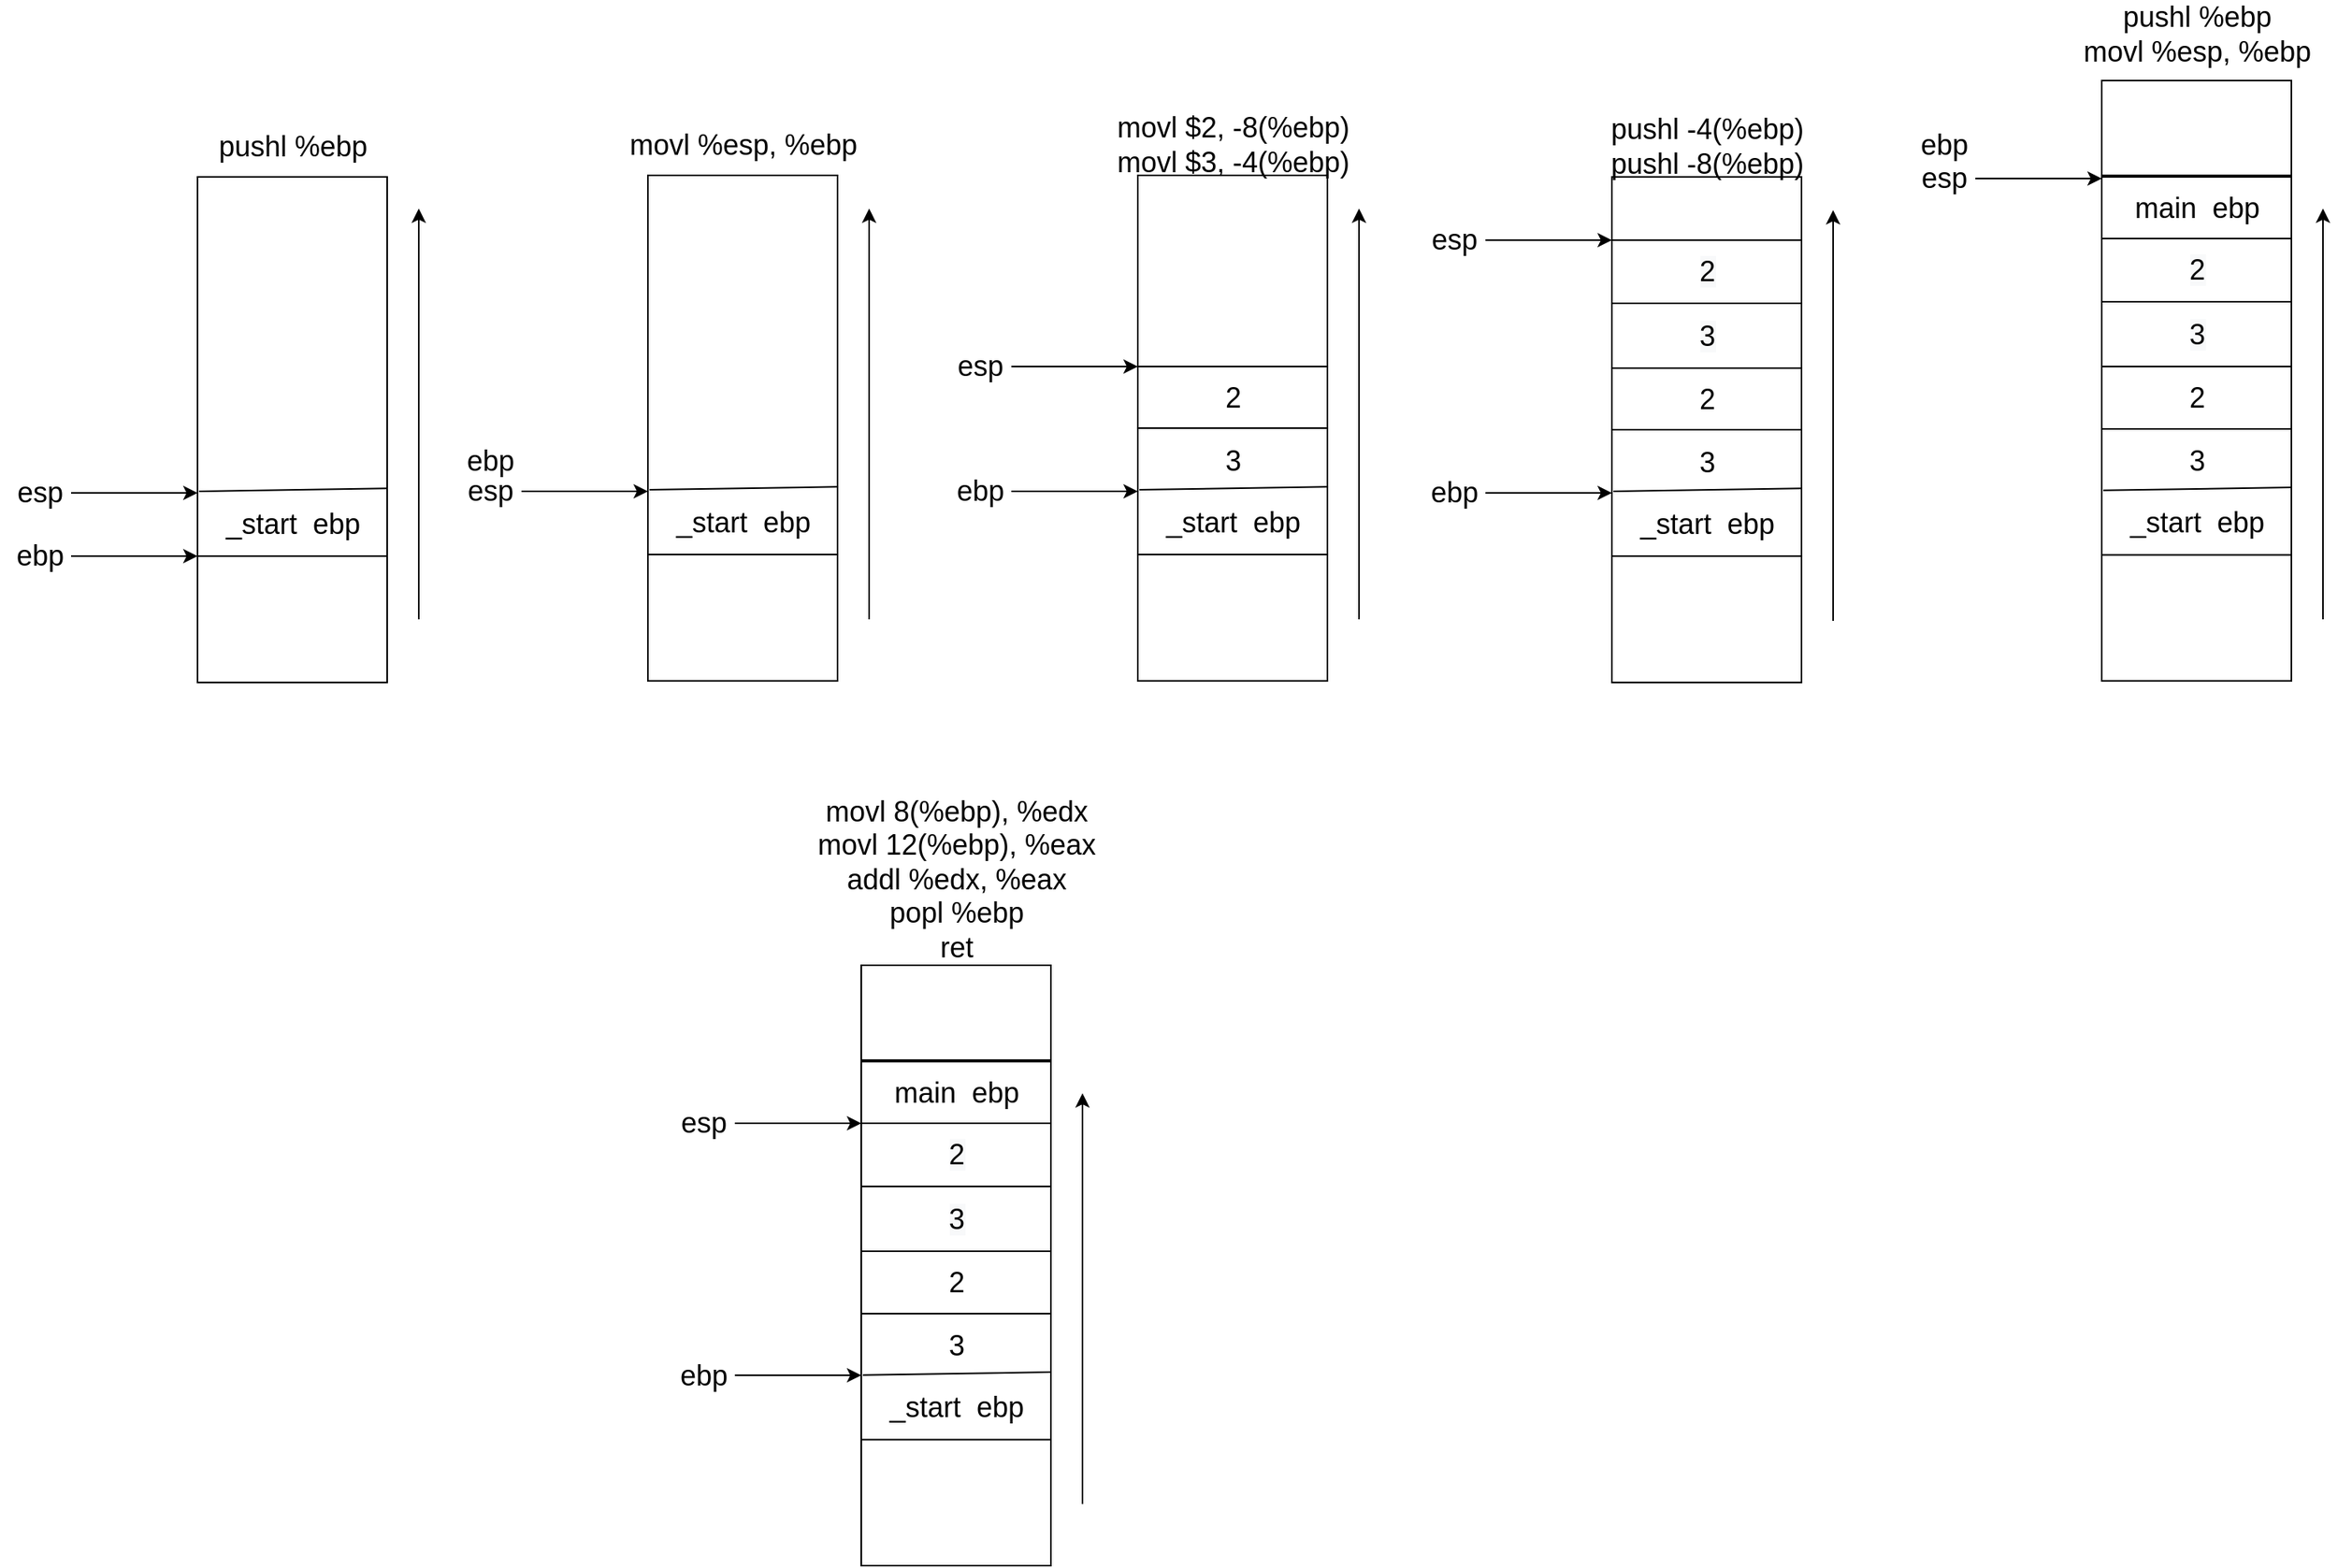 <mxfile version="13.3.5" type="device"><diagram id="Fb2cwdTpyDGaA9v7jCcV" name="第 1 页"><mxGraphModel dx="1660" dy="806" grid="1" gridSize="10" guides="1" tooltips="1" connect="1" arrows="1" fold="1" page="1" pageScale="1" pageWidth="827" pageHeight="1169" math="0" shadow="0"><root><mxCell id="0"/><mxCell id="1" parent="0"/><mxCell id="4GyiBg9fCEHVlfmXwIkq-1" value="" style="rounded=0;whiteSpace=wrap;html=1;" vertex="1" parent="1"><mxGeometry x="200" y="320" width="120" height="320" as="geometry"/></mxCell><mxCell id="4GyiBg9fCEHVlfmXwIkq-2" value="" style="endArrow=none;html=1;exitX=0;exitY=0.75;exitDx=0;exitDy=0;entryX=1;entryY=0.75;entryDx=0;entryDy=0;" edge="1" parent="1" source="4GyiBg9fCEHVlfmXwIkq-1" target="4GyiBg9fCEHVlfmXwIkq-1"><mxGeometry width="50" height="50" relative="1" as="geometry"><mxPoint x="390" y="440" as="sourcePoint"/><mxPoint x="440" y="390" as="targetPoint"/></mxGeometry></mxCell><mxCell id="4GyiBg9fCEHVlfmXwIkq-3" value="" style="endArrow=none;html=1;exitX=0.008;exitY=0.622;exitDx=0;exitDy=0;exitPerimeter=0;entryX=1;entryY=0.616;entryDx=0;entryDy=0;entryPerimeter=0;" edge="1" parent="1" source="4GyiBg9fCEHVlfmXwIkq-1" target="4GyiBg9fCEHVlfmXwIkq-1"><mxGeometry width="50" height="50" relative="1" as="geometry"><mxPoint x="390" y="440" as="sourcePoint"/><mxPoint x="440" y="390" as="targetPoint"/></mxGeometry></mxCell><mxCell id="4GyiBg9fCEHVlfmXwIkq-4" value="&lt;font style=&quot;font-size: 18px&quot;&gt;_start&amp;nbsp; ebp&lt;/font&gt;" style="text;html=1;align=center;verticalAlign=middle;resizable=0;points=[];autosize=1;" vertex="1" parent="1"><mxGeometry x="210" y="530" width="100" height="20" as="geometry"/></mxCell><mxCell id="4GyiBg9fCEHVlfmXwIkq-5" value="&lt;font style=&quot;font-size: 18px&quot;&gt;pushl&lt;span&gt;&#9;&lt;/span&gt;%ebp&lt;/font&gt;" style="text;html=1;align=center;verticalAlign=middle;resizable=0;points=[];autosize=1;" vertex="1" parent="1"><mxGeometry x="205" y="291" width="110" height="20" as="geometry"/></mxCell><mxCell id="4GyiBg9fCEHVlfmXwIkq-6" value="" style="endArrow=classic;html=1;" edge="1" parent="1"><mxGeometry width="50" height="50" relative="1" as="geometry"><mxPoint x="120" y="520" as="sourcePoint"/><mxPoint x="200" y="520" as="targetPoint"/><Array as="points"/></mxGeometry></mxCell><mxCell id="4GyiBg9fCEHVlfmXwIkq-7" value="&lt;font style=&quot;font-size: 18px&quot;&gt;esp&lt;/font&gt;" style="text;html=1;align=center;verticalAlign=middle;resizable=0;points=[];autosize=1;" vertex="1" parent="1"><mxGeometry x="80" y="510" width="40" height="20" as="geometry"/></mxCell><mxCell id="4GyiBg9fCEHVlfmXwIkq-8" value="" style="endArrow=classic;html=1;" edge="1" parent="1"><mxGeometry width="50" height="50" relative="1" as="geometry"><mxPoint x="120" y="560" as="sourcePoint"/><mxPoint x="200" y="560" as="targetPoint"/><Array as="points"/></mxGeometry></mxCell><mxCell id="4GyiBg9fCEHVlfmXwIkq-9" value="&lt;font style=&quot;font-size: 18px&quot;&gt;ebp&lt;/font&gt;" style="text;html=1;align=center;verticalAlign=middle;resizable=0;points=[];autosize=1;" vertex="1" parent="1"><mxGeometry x="75" y="550" width="50" height="20" as="geometry"/></mxCell><mxCell id="4GyiBg9fCEHVlfmXwIkq-10" value="" style="rounded=0;whiteSpace=wrap;html=1;" vertex="1" parent="1"><mxGeometry x="485" y="319" width="120" height="320" as="geometry"/></mxCell><mxCell id="4GyiBg9fCEHVlfmXwIkq-11" value="" style="endArrow=none;html=1;exitX=0;exitY=0.75;exitDx=0;exitDy=0;entryX=1;entryY=0.75;entryDx=0;entryDy=0;" edge="1" parent="1" source="4GyiBg9fCEHVlfmXwIkq-10" target="4GyiBg9fCEHVlfmXwIkq-10"><mxGeometry width="50" height="50" relative="1" as="geometry"><mxPoint x="675" y="439" as="sourcePoint"/><mxPoint x="725" y="389" as="targetPoint"/></mxGeometry></mxCell><mxCell id="4GyiBg9fCEHVlfmXwIkq-12" value="" style="endArrow=none;html=1;exitX=0.008;exitY=0.622;exitDx=0;exitDy=0;exitPerimeter=0;entryX=1;entryY=0.616;entryDx=0;entryDy=0;entryPerimeter=0;" edge="1" parent="1" source="4GyiBg9fCEHVlfmXwIkq-10" target="4GyiBg9fCEHVlfmXwIkq-10"><mxGeometry width="50" height="50" relative="1" as="geometry"><mxPoint x="675" y="439" as="sourcePoint"/><mxPoint x="725" y="389" as="targetPoint"/></mxGeometry></mxCell><mxCell id="4GyiBg9fCEHVlfmXwIkq-13" value="&lt;font style=&quot;font-size: 18px&quot;&gt;_start&amp;nbsp; ebp&lt;/font&gt;" style="text;html=1;align=center;verticalAlign=middle;resizable=0;points=[];autosize=1;" vertex="1" parent="1"><mxGeometry x="495" y="529" width="100" height="20" as="geometry"/></mxCell><mxCell id="4GyiBg9fCEHVlfmXwIkq-14" value="&lt;span style=&quot;font-size: 18px&quot;&gt;movl&lt;span&gt;&#9;&lt;/span&gt;%esp, %ebp&lt;/span&gt;" style="text;html=1;align=center;verticalAlign=middle;resizable=0;points=[];autosize=1;" vertex="1" parent="1"><mxGeometry x="465" y="290" width="160" height="20" as="geometry"/></mxCell><mxCell id="4GyiBg9fCEHVlfmXwIkq-15" value="" style="endArrow=classic;html=1;" edge="1" parent="1"><mxGeometry width="50" height="50" relative="1" as="geometry"><mxPoint x="405" y="519" as="sourcePoint"/><mxPoint x="485" y="519" as="targetPoint"/><Array as="points"/></mxGeometry></mxCell><mxCell id="4GyiBg9fCEHVlfmXwIkq-16" value="&lt;font style=&quot;font-size: 18px&quot;&gt;esp&lt;/font&gt;" style="text;html=1;align=center;verticalAlign=middle;resizable=0;points=[];autosize=1;" vertex="1" parent="1"><mxGeometry x="365" y="509" width="40" height="20" as="geometry"/></mxCell><mxCell id="4GyiBg9fCEHVlfmXwIkq-18" value="&lt;font style=&quot;font-size: 18px&quot;&gt;ebp&lt;/font&gt;" style="text;html=1;align=center;verticalAlign=middle;resizable=0;points=[];autosize=1;" vertex="1" parent="1"><mxGeometry x="360" y="490" width="50" height="20" as="geometry"/></mxCell><mxCell id="4GyiBg9fCEHVlfmXwIkq-19" value="" style="endArrow=classic;html=1;" edge="1" parent="1"><mxGeometry width="50" height="50" relative="1" as="geometry"><mxPoint x="340" y="600" as="sourcePoint"/><mxPoint x="340" y="340" as="targetPoint"/></mxGeometry></mxCell><mxCell id="4GyiBg9fCEHVlfmXwIkq-21" value="" style="endArrow=classic;html=1;" edge="1" parent="1"><mxGeometry width="50" height="50" relative="1" as="geometry"><mxPoint x="625" y="600" as="sourcePoint"/><mxPoint x="625" y="340" as="targetPoint"/></mxGeometry></mxCell><mxCell id="4GyiBg9fCEHVlfmXwIkq-22" value="" style="rounded=0;whiteSpace=wrap;html=1;" vertex="1" parent="1"><mxGeometry x="795" y="319" width="120" height="320" as="geometry"/></mxCell><mxCell id="4GyiBg9fCEHVlfmXwIkq-23" value="" style="endArrow=none;html=1;exitX=0;exitY=0.75;exitDx=0;exitDy=0;entryX=1;entryY=0.75;entryDx=0;entryDy=0;" edge="1" parent="1" source="4GyiBg9fCEHVlfmXwIkq-22" target="4GyiBg9fCEHVlfmXwIkq-22"><mxGeometry width="50" height="50" relative="1" as="geometry"><mxPoint x="985" y="439" as="sourcePoint"/><mxPoint x="1035" y="389" as="targetPoint"/></mxGeometry></mxCell><mxCell id="4GyiBg9fCEHVlfmXwIkq-24" value="" style="endArrow=none;html=1;exitX=0.008;exitY=0.622;exitDx=0;exitDy=0;exitPerimeter=0;entryX=1;entryY=0.616;entryDx=0;entryDy=0;entryPerimeter=0;" edge="1" parent="1" source="4GyiBg9fCEHVlfmXwIkq-22" target="4GyiBg9fCEHVlfmXwIkq-22"><mxGeometry width="50" height="50" relative="1" as="geometry"><mxPoint x="985" y="439" as="sourcePoint"/><mxPoint x="1035" y="389" as="targetPoint"/></mxGeometry></mxCell><mxCell id="4GyiBg9fCEHVlfmXwIkq-25" value="&lt;font style=&quot;font-size: 18px&quot;&gt;_start&amp;nbsp; ebp&lt;/font&gt;" style="text;html=1;align=center;verticalAlign=middle;resizable=0;points=[];autosize=1;" vertex="1" parent="1"><mxGeometry x="805" y="529" width="100" height="20" as="geometry"/></mxCell><mxCell id="4GyiBg9fCEHVlfmXwIkq-26" value="&lt;div&gt;&lt;span style=&quot;font-size: 18px&quot;&gt;&lt;span&gt;&#9;&lt;/span&gt;movl&lt;span&gt;&#9;&lt;/span&gt;$2, -8(%ebp)&lt;/span&gt;&lt;/div&gt;&lt;div&gt;&lt;span style=&quot;font-size: 18px&quot;&gt;&lt;span&gt;&#9;&lt;/span&gt;movl&lt;span&gt;&#9;&lt;/span&gt;$3, -4(%ebp)&lt;/span&gt;&lt;/div&gt;" style="text;html=1;align=center;verticalAlign=middle;resizable=0;points=[];autosize=1;" vertex="1" parent="1"><mxGeometry x="775" y="280" width="160" height="40" as="geometry"/></mxCell><mxCell id="4GyiBg9fCEHVlfmXwIkq-27" value="" style="endArrow=classic;html=1;" edge="1" parent="1"><mxGeometry width="50" height="50" relative="1" as="geometry"><mxPoint x="715" y="519" as="sourcePoint"/><mxPoint x="795" y="519" as="targetPoint"/><Array as="points"/></mxGeometry></mxCell><mxCell id="4GyiBg9fCEHVlfmXwIkq-29" value="&lt;font style=&quot;font-size: 18px&quot;&gt;ebp&lt;/font&gt;" style="text;html=1;align=center;verticalAlign=middle;resizable=0;points=[];autosize=1;" vertex="1" parent="1"><mxGeometry x="670" y="509" width="50" height="20" as="geometry"/></mxCell><mxCell id="4GyiBg9fCEHVlfmXwIkq-30" value="" style="endArrow=classic;html=1;" edge="1" parent="1"><mxGeometry width="50" height="50" relative="1" as="geometry"><mxPoint x="935" y="600" as="sourcePoint"/><mxPoint x="935" y="340" as="targetPoint"/></mxGeometry></mxCell><mxCell id="4GyiBg9fCEHVlfmXwIkq-31" value="" style="endArrow=none;html=1;entryX=1;entryY=0.5;entryDx=0;entryDy=0;exitX=0;exitY=0.5;exitDx=0;exitDy=0;" edge="1" parent="1" source="4GyiBg9fCEHVlfmXwIkq-22" target="4GyiBg9fCEHVlfmXwIkq-22"><mxGeometry width="50" height="50" relative="1" as="geometry"><mxPoint x="390" y="540" as="sourcePoint"/><mxPoint x="440" y="490" as="targetPoint"/></mxGeometry></mxCell><mxCell id="4GyiBg9fCEHVlfmXwIkq-33" value="" style="endArrow=none;html=1;entryX=1;entryY=0.5;entryDx=0;entryDy=0;exitX=0;exitY=0.5;exitDx=0;exitDy=0;" edge="1" parent="1"><mxGeometry width="50" height="50" relative="1" as="geometry"><mxPoint x="795" y="440" as="sourcePoint"/><mxPoint x="915" y="440" as="targetPoint"/></mxGeometry></mxCell><mxCell id="4GyiBg9fCEHVlfmXwIkq-34" value="&lt;font style=&quot;font-size: 18px&quot;&gt;2&lt;/font&gt;" style="text;html=1;align=center;verticalAlign=middle;resizable=0;points=[];autosize=1;" vertex="1" parent="1"><mxGeometry x="840" y="450" width="30" height="20" as="geometry"/></mxCell><mxCell id="4GyiBg9fCEHVlfmXwIkq-35" value="&lt;font style=&quot;font-size: 18px&quot;&gt;3&lt;/font&gt;" style="text;html=1;align=center;verticalAlign=middle;resizable=0;points=[];autosize=1;" vertex="1" parent="1"><mxGeometry x="840" y="490" width="30" height="20" as="geometry"/></mxCell><mxCell id="4GyiBg9fCEHVlfmXwIkq-36" value="" style="endArrow=classic;html=1;" edge="1" parent="1"><mxGeometry width="50" height="50" relative="1" as="geometry"><mxPoint x="715" y="440" as="sourcePoint"/><mxPoint x="795" y="440" as="targetPoint"/><Array as="points"/></mxGeometry></mxCell><mxCell id="4GyiBg9fCEHVlfmXwIkq-37" value="&lt;font style=&quot;font-size: 18px&quot;&gt;esp&lt;/font&gt;" style="text;html=1;align=center;verticalAlign=middle;resizable=0;points=[];autosize=1;" vertex="1" parent="1"><mxGeometry x="675" y="430" width="40" height="20" as="geometry"/></mxCell><mxCell id="4GyiBg9fCEHVlfmXwIkq-38" value="" style="rounded=0;whiteSpace=wrap;html=1;" vertex="1" parent="1"><mxGeometry x="1095" y="320" width="120" height="320" as="geometry"/></mxCell><mxCell id="4GyiBg9fCEHVlfmXwIkq-39" value="" style="endArrow=none;html=1;exitX=0;exitY=0.75;exitDx=0;exitDy=0;entryX=1;entryY=0.75;entryDx=0;entryDy=0;" edge="1" parent="1" source="4GyiBg9fCEHVlfmXwIkq-38" target="4GyiBg9fCEHVlfmXwIkq-38"><mxGeometry width="50" height="50" relative="1" as="geometry"><mxPoint x="1285" y="440" as="sourcePoint"/><mxPoint x="1335" y="390" as="targetPoint"/></mxGeometry></mxCell><mxCell id="4GyiBg9fCEHVlfmXwIkq-40" value="" style="endArrow=none;html=1;exitX=0.008;exitY=0.622;exitDx=0;exitDy=0;exitPerimeter=0;entryX=1;entryY=0.616;entryDx=0;entryDy=0;entryPerimeter=0;" edge="1" parent="1" source="4GyiBg9fCEHVlfmXwIkq-38" target="4GyiBg9fCEHVlfmXwIkq-38"><mxGeometry width="50" height="50" relative="1" as="geometry"><mxPoint x="1285" y="440" as="sourcePoint"/><mxPoint x="1335" y="390" as="targetPoint"/></mxGeometry></mxCell><mxCell id="4GyiBg9fCEHVlfmXwIkq-41" value="&lt;font style=&quot;font-size: 18px&quot;&gt;_start&amp;nbsp; ebp&lt;/font&gt;" style="text;html=1;align=center;verticalAlign=middle;resizable=0;points=[];autosize=1;" vertex="1" parent="1"><mxGeometry x="1105" y="530" width="100" height="20" as="geometry"/></mxCell><mxCell id="4GyiBg9fCEHVlfmXwIkq-42" value="&lt;div&gt;&lt;span style=&quot;font-size: 18px&quot;&gt;&lt;span&gt;&#9;&lt;/span&gt;pushl&lt;span&gt;&#9;&lt;/span&gt;-4(%ebp)&lt;/span&gt;&lt;/div&gt;&lt;div&gt;&lt;span style=&quot;font-size: 18px&quot;&gt;&lt;span&gt;&#9;&lt;/span&gt;pushl&lt;span&gt;&#9;&lt;/span&gt;-8(%ebp)&lt;/span&gt;&lt;/div&gt;" style="text;html=1;align=center;verticalAlign=middle;resizable=0;points=[];autosize=1;" vertex="1" parent="1"><mxGeometry x="1085" y="281" width="140" height="40" as="geometry"/></mxCell><mxCell id="4GyiBg9fCEHVlfmXwIkq-43" value="" style="endArrow=classic;html=1;" edge="1" parent="1"><mxGeometry width="50" height="50" relative="1" as="geometry"><mxPoint x="1015" y="520" as="sourcePoint"/><mxPoint x="1095" y="520" as="targetPoint"/><Array as="points"/></mxGeometry></mxCell><mxCell id="4GyiBg9fCEHVlfmXwIkq-44" value="&lt;font style=&quot;font-size: 18px&quot;&gt;ebp&lt;/font&gt;" style="text;html=1;align=center;verticalAlign=middle;resizable=0;points=[];autosize=1;" vertex="1" parent="1"><mxGeometry x="970" y="510" width="50" height="20" as="geometry"/></mxCell><mxCell id="4GyiBg9fCEHVlfmXwIkq-45" value="" style="endArrow=classic;html=1;" edge="1" parent="1"><mxGeometry width="50" height="50" relative="1" as="geometry"><mxPoint x="1235" y="601" as="sourcePoint"/><mxPoint x="1235" y="341" as="targetPoint"/></mxGeometry></mxCell><mxCell id="4GyiBg9fCEHVlfmXwIkq-46" value="" style="endArrow=none;html=1;entryX=1;entryY=0.5;entryDx=0;entryDy=0;exitX=0;exitY=0.5;exitDx=0;exitDy=0;" edge="1" parent="1" source="4GyiBg9fCEHVlfmXwIkq-38" target="4GyiBg9fCEHVlfmXwIkq-38"><mxGeometry width="50" height="50" relative="1" as="geometry"><mxPoint x="690" y="541" as="sourcePoint"/><mxPoint x="740" y="491" as="targetPoint"/></mxGeometry></mxCell><mxCell id="4GyiBg9fCEHVlfmXwIkq-47" value="" style="endArrow=none;html=1;entryX=1;entryY=0.5;entryDx=0;entryDy=0;exitX=0;exitY=0.5;exitDx=0;exitDy=0;" edge="1" parent="1"><mxGeometry width="50" height="50" relative="1" as="geometry"><mxPoint x="1095" y="441" as="sourcePoint"/><mxPoint x="1215" y="441" as="targetPoint"/></mxGeometry></mxCell><mxCell id="4GyiBg9fCEHVlfmXwIkq-48" value="&lt;font style=&quot;font-size: 18px&quot;&gt;2&lt;/font&gt;" style="text;html=1;align=center;verticalAlign=middle;resizable=0;points=[];autosize=1;" vertex="1" parent="1"><mxGeometry x="1140" y="451" width="30" height="20" as="geometry"/></mxCell><mxCell id="4GyiBg9fCEHVlfmXwIkq-49" value="&lt;font style=&quot;font-size: 18px&quot;&gt;3&lt;/font&gt;" style="text;html=1;align=center;verticalAlign=middle;resizable=0;points=[];autosize=1;" vertex="1" parent="1"><mxGeometry x="1140" y="491" width="30" height="20" as="geometry"/></mxCell><mxCell id="4GyiBg9fCEHVlfmXwIkq-50" value="" style="endArrow=classic;html=1;" edge="1" parent="1"><mxGeometry width="50" height="50" relative="1" as="geometry"><mxPoint x="1015" y="360" as="sourcePoint"/><mxPoint x="1095" y="360" as="targetPoint"/><Array as="points"/></mxGeometry></mxCell><mxCell id="4GyiBg9fCEHVlfmXwIkq-51" value="&lt;font style=&quot;font-size: 18px&quot;&gt;esp&lt;/font&gt;" style="text;html=1;align=center;verticalAlign=middle;resizable=0;points=[];autosize=1;" vertex="1" parent="1"><mxGeometry x="975" y="350" width="40" height="20" as="geometry"/></mxCell><mxCell id="4GyiBg9fCEHVlfmXwIkq-52" value="" style="endArrow=none;html=1;entryX=1;entryY=0.5;entryDx=0;entryDy=0;exitX=0;exitY=0.5;exitDx=0;exitDy=0;" edge="1" parent="1"><mxGeometry width="50" height="50" relative="1" as="geometry"><mxPoint x="1095" y="400" as="sourcePoint"/><mxPoint x="1215" y="400" as="targetPoint"/></mxGeometry></mxCell><mxCell id="4GyiBg9fCEHVlfmXwIkq-53" value="" style="endArrow=none;html=1;entryX=1;entryY=0.5;entryDx=0;entryDy=0;exitX=0;exitY=0.5;exitDx=0;exitDy=0;" edge="1" parent="1"><mxGeometry width="50" height="50" relative="1" as="geometry"><mxPoint x="1095" y="360" as="sourcePoint"/><mxPoint x="1215" y="360" as="targetPoint"/></mxGeometry></mxCell><mxCell id="4GyiBg9fCEHVlfmXwIkq-54" value="&#10;&#10;&lt;span style=&quot;color: rgb(0, 0, 0); font-family: helvetica; font-size: 18px; font-style: normal; font-weight: 400; letter-spacing: normal; text-align: center; text-indent: 0px; text-transform: none; word-spacing: 0px; background-color: rgb(248, 249, 250); display: inline; float: none;&quot;&gt;3&lt;/span&gt;&#10;&#10;" style="text;html=1;align=center;verticalAlign=middle;resizable=0;points=[];autosize=1;" vertex="1" parent="1"><mxGeometry x="1140" y="391" width="30" height="60" as="geometry"/></mxCell><mxCell id="4GyiBg9fCEHVlfmXwIkq-55" value="&#10;&#10;&lt;span style=&quot;color: rgb(0, 0, 0); font-family: helvetica; font-size: 18px; font-style: normal; font-weight: 400; letter-spacing: normal; text-align: center; text-indent: 0px; text-transform: none; word-spacing: 0px; background-color: rgb(248, 249, 250); display: inline; float: none;&quot;&gt;2&lt;/span&gt;&#10;&#10;" style="text;html=1;align=center;verticalAlign=middle;resizable=0;points=[];autosize=1;" vertex="1" parent="1"><mxGeometry x="1140" y="350" width="30" height="60" as="geometry"/></mxCell><mxCell id="4GyiBg9fCEHVlfmXwIkq-77" value="" style="rounded=0;whiteSpace=wrap;html=1;" vertex="1" parent="1"><mxGeometry x="1405" y="320" width="120" height="319" as="geometry"/></mxCell><mxCell id="4GyiBg9fCEHVlfmXwIkq-78" value="" style="endArrow=none;html=1;exitX=0;exitY=0.75;exitDx=0;exitDy=0;entryX=1;entryY=0.75;entryDx=0;entryDy=0;" edge="1" parent="1" source="4GyiBg9fCEHVlfmXwIkq-77" target="4GyiBg9fCEHVlfmXwIkq-77"><mxGeometry width="50" height="50" relative="1" as="geometry"><mxPoint x="1595" y="439" as="sourcePoint"/><mxPoint x="1645" y="389" as="targetPoint"/></mxGeometry></mxCell><mxCell id="4GyiBg9fCEHVlfmXwIkq-79" value="" style="endArrow=none;html=1;exitX=0.008;exitY=0.622;exitDx=0;exitDy=0;exitPerimeter=0;entryX=1;entryY=0.616;entryDx=0;entryDy=0;entryPerimeter=0;" edge="1" parent="1" source="4GyiBg9fCEHVlfmXwIkq-77" target="4GyiBg9fCEHVlfmXwIkq-77"><mxGeometry width="50" height="50" relative="1" as="geometry"><mxPoint x="1595" y="439" as="sourcePoint"/><mxPoint x="1645" y="389" as="targetPoint"/></mxGeometry></mxCell><mxCell id="4GyiBg9fCEHVlfmXwIkq-80" value="&lt;font style=&quot;font-size: 18px&quot;&gt;_start&amp;nbsp; ebp&lt;/font&gt;" style="text;html=1;align=center;verticalAlign=middle;resizable=0;points=[];autosize=1;" vertex="1" parent="1"><mxGeometry x="1415" y="529" width="100" height="20" as="geometry"/></mxCell><mxCell id="4GyiBg9fCEHVlfmXwIkq-81" value="&lt;div&gt;&lt;span style=&quot;font-size: 18px&quot;&gt;&lt;span&gt;&#9;&lt;/span&gt;pushl&lt;span&gt;&#9;&lt;/span&gt;%ebp&lt;/span&gt;&lt;/div&gt;&lt;div&gt;&lt;span style=&quot;font-size: 18px&quot;&gt;&lt;span&gt;&#9;&lt;/span&gt;movl&lt;span&gt;&#9;&lt;/span&gt;%esp, %ebp&lt;/span&gt;&lt;/div&gt;" style="text;html=1;align=center;verticalAlign=middle;resizable=0;points=[];autosize=1;" vertex="1" parent="1"><mxGeometry x="1385" y="210" width="160" height="40" as="geometry"/></mxCell><mxCell id="4GyiBg9fCEHVlfmXwIkq-83" value="&lt;font style=&quot;font-size: 18px&quot;&gt;ebp&lt;/font&gt;" style="text;html=1;align=center;verticalAlign=middle;resizable=0;points=[];autosize=1;" vertex="1" parent="1"><mxGeometry x="1280" y="290" width="50" height="20" as="geometry"/></mxCell><mxCell id="4GyiBg9fCEHVlfmXwIkq-84" value="" style="endArrow=classic;html=1;" edge="1" parent="1"><mxGeometry width="50" height="50" relative="1" as="geometry"><mxPoint x="1545" y="600" as="sourcePoint"/><mxPoint x="1545" y="340" as="targetPoint"/></mxGeometry></mxCell><mxCell id="4GyiBg9fCEHVlfmXwIkq-85" value="" style="endArrow=none;html=1;entryX=1;entryY=0.5;entryDx=0;entryDy=0;exitX=0;exitY=0.5;exitDx=0;exitDy=0;" edge="1" parent="1" source="4GyiBg9fCEHVlfmXwIkq-77" target="4GyiBg9fCEHVlfmXwIkq-77"><mxGeometry width="50" height="50" relative="1" as="geometry"><mxPoint x="1000" y="540" as="sourcePoint"/><mxPoint x="1050" y="490" as="targetPoint"/></mxGeometry></mxCell><mxCell id="4GyiBg9fCEHVlfmXwIkq-86" value="" style="endArrow=none;html=1;entryX=1;entryY=0.5;entryDx=0;entryDy=0;exitX=0;exitY=0.5;exitDx=0;exitDy=0;" edge="1" parent="1"><mxGeometry width="50" height="50" relative="1" as="geometry"><mxPoint x="1405" y="440" as="sourcePoint"/><mxPoint x="1525" y="440" as="targetPoint"/></mxGeometry></mxCell><mxCell id="4GyiBg9fCEHVlfmXwIkq-87" value="&lt;font style=&quot;font-size: 18px&quot;&gt;2&lt;/font&gt;" style="text;html=1;align=center;verticalAlign=middle;resizable=0;points=[];autosize=1;" vertex="1" parent="1"><mxGeometry x="1450" y="450" width="30" height="20" as="geometry"/></mxCell><mxCell id="4GyiBg9fCEHVlfmXwIkq-88" value="&lt;font style=&quot;font-size: 18px&quot;&gt;3&lt;/font&gt;" style="text;html=1;align=center;verticalAlign=middle;resizable=0;points=[];autosize=1;" vertex="1" parent="1"><mxGeometry x="1450" y="490" width="30" height="20" as="geometry"/></mxCell><mxCell id="4GyiBg9fCEHVlfmXwIkq-91" value="" style="endArrow=none;html=1;entryX=1;entryY=0.5;entryDx=0;entryDy=0;exitX=0;exitY=0.5;exitDx=0;exitDy=0;" edge="1" parent="1"><mxGeometry width="50" height="50" relative="1" as="geometry"><mxPoint x="1405" y="399" as="sourcePoint"/><mxPoint x="1525" y="399" as="targetPoint"/></mxGeometry></mxCell><mxCell id="4GyiBg9fCEHVlfmXwIkq-92" value="" style="endArrow=none;html=1;entryX=1;entryY=0.5;entryDx=0;entryDy=0;exitX=0;exitY=0.5;exitDx=0;exitDy=0;" edge="1" parent="1"><mxGeometry width="50" height="50" relative="1" as="geometry"><mxPoint x="1405" y="359" as="sourcePoint"/><mxPoint x="1525" y="359" as="targetPoint"/></mxGeometry></mxCell><mxCell id="4GyiBg9fCEHVlfmXwIkq-93" value="&#10;&#10;&lt;span style=&quot;color: rgb(0, 0, 0); font-family: helvetica; font-size: 18px; font-style: normal; font-weight: 400; letter-spacing: normal; text-align: center; text-indent: 0px; text-transform: none; word-spacing: 0px; background-color: rgb(248, 249, 250); display: inline; float: none;&quot;&gt;3&lt;/span&gt;&#10;&#10;" style="text;html=1;align=center;verticalAlign=middle;resizable=0;points=[];autosize=1;" vertex="1" parent="1"><mxGeometry x="1450" y="390" width="30" height="60" as="geometry"/></mxCell><mxCell id="4GyiBg9fCEHVlfmXwIkq-94" value="&#10;&#10;&lt;span style=&quot;color: rgb(0, 0, 0); font-family: helvetica; font-size: 18px; font-style: normal; font-weight: 400; letter-spacing: normal; text-align: center; text-indent: 0px; text-transform: none; word-spacing: 0px; background-color: rgb(248, 249, 250); display: inline; float: none;&quot;&gt;2&lt;/span&gt;&#10;&#10;" style="text;html=1;align=center;verticalAlign=middle;resizable=0;points=[];autosize=1;" vertex="1" parent="1"><mxGeometry x="1450" y="349" width="30" height="60" as="geometry"/></mxCell><mxCell id="4GyiBg9fCEHVlfmXwIkq-95" value="" style="endArrow=classic;html=1;" edge="1" parent="1"><mxGeometry width="50" height="50" relative="1" as="geometry"><mxPoint x="1325" y="321" as="sourcePoint"/><mxPoint x="1405" y="321" as="targetPoint"/><Array as="points"/></mxGeometry></mxCell><mxCell id="4GyiBg9fCEHVlfmXwIkq-96" value="&lt;font style=&quot;font-size: 18px&quot;&gt;esp&lt;/font&gt;" style="text;html=1;align=center;verticalAlign=middle;resizable=0;points=[];autosize=1;" vertex="1" parent="1"><mxGeometry x="1285" y="311" width="40" height="20" as="geometry"/></mxCell><mxCell id="4GyiBg9fCEHVlfmXwIkq-97" value="&lt;font style=&quot;font-size: 18px&quot;&gt;main&amp;nbsp; ebp&lt;/font&gt;" style="text;html=1;align=center;verticalAlign=middle;resizable=0;points=[];autosize=1;" vertex="1" parent="1"><mxGeometry x="1420" y="330" width="90" height="20" as="geometry"/></mxCell><mxCell id="4GyiBg9fCEHVlfmXwIkq-98" value="" style="rounded=0;whiteSpace=wrap;html=1;" vertex="1" parent="1"><mxGeometry x="1405" y="259" width="120" height="60" as="geometry"/></mxCell><mxCell id="4GyiBg9fCEHVlfmXwIkq-136" value="" style="rounded=0;whiteSpace=wrap;html=1;" vertex="1" parent="1"><mxGeometry x="620" y="880" width="120" height="319" as="geometry"/></mxCell><mxCell id="4GyiBg9fCEHVlfmXwIkq-137" value="" style="endArrow=none;html=1;exitX=0;exitY=0.75;exitDx=0;exitDy=0;entryX=1;entryY=0.75;entryDx=0;entryDy=0;" edge="1" parent="1" source="4GyiBg9fCEHVlfmXwIkq-136" target="4GyiBg9fCEHVlfmXwIkq-136"><mxGeometry width="50" height="50" relative="1" as="geometry"><mxPoint x="810" y="999" as="sourcePoint"/><mxPoint x="860" y="949" as="targetPoint"/></mxGeometry></mxCell><mxCell id="4GyiBg9fCEHVlfmXwIkq-138" value="" style="endArrow=none;html=1;exitX=0.008;exitY=0.622;exitDx=0;exitDy=0;exitPerimeter=0;entryX=1;entryY=0.616;entryDx=0;entryDy=0;entryPerimeter=0;" edge="1" parent="1" source="4GyiBg9fCEHVlfmXwIkq-136" target="4GyiBg9fCEHVlfmXwIkq-136"><mxGeometry width="50" height="50" relative="1" as="geometry"><mxPoint x="810" y="999" as="sourcePoint"/><mxPoint x="860" y="949" as="targetPoint"/></mxGeometry></mxCell><mxCell id="4GyiBg9fCEHVlfmXwIkq-139" value="&lt;font style=&quot;font-size: 18px&quot;&gt;_start&amp;nbsp; ebp&lt;/font&gt;" style="text;html=1;align=center;verticalAlign=middle;resizable=0;points=[];autosize=1;" vertex="1" parent="1"><mxGeometry x="630" y="1089" width="100" height="20" as="geometry"/></mxCell><mxCell id="4GyiBg9fCEHVlfmXwIkq-140" value="&lt;div&gt;&lt;span style=&quot;font-size: 18px&quot;&gt;movl&#9;8(%ebp), %edx&lt;/span&gt;&lt;/div&gt;&lt;div&gt;&lt;span style=&quot;font-size: 18px&quot;&gt;movl&#9;12(%ebp), %eax&lt;/span&gt;&lt;/div&gt;&lt;div&gt;&lt;span style=&quot;font-size: 18px&quot;&gt;addl&#9;%edx, %eax&lt;/span&gt;&lt;/div&gt;&lt;div&gt;&lt;span style=&quot;font-size: 18px&quot;&gt;popl&#9;%ebp&lt;/span&gt;&lt;/div&gt;&lt;div&gt;&lt;span style=&quot;font-size: 18px&quot;&gt;ret&lt;/span&gt;&lt;/div&gt;" style="text;html=1;align=center;verticalAlign=middle;resizable=0;points=[];autosize=1;" vertex="1" parent="1"><mxGeometry x="585" y="720" width="190" height="90" as="geometry"/></mxCell><mxCell id="4GyiBg9fCEHVlfmXwIkq-141" value="&lt;font style=&quot;font-size: 18px&quot;&gt;ebp&lt;/font&gt;" style="text;html=1;align=center;verticalAlign=middle;resizable=0;points=[];autosize=1;" vertex="1" parent="1"><mxGeometry x="495" y="1069" width="50" height="20" as="geometry"/></mxCell><mxCell id="4GyiBg9fCEHVlfmXwIkq-142" value="" style="endArrow=classic;html=1;" edge="1" parent="1"><mxGeometry width="50" height="50" relative="1" as="geometry"><mxPoint x="760" y="1160" as="sourcePoint"/><mxPoint x="760" y="900" as="targetPoint"/></mxGeometry></mxCell><mxCell id="4GyiBg9fCEHVlfmXwIkq-143" value="" style="endArrow=none;html=1;entryX=1;entryY=0.5;entryDx=0;entryDy=0;exitX=0;exitY=0.5;exitDx=0;exitDy=0;" edge="1" parent="1" source="4GyiBg9fCEHVlfmXwIkq-136" target="4GyiBg9fCEHVlfmXwIkq-136"><mxGeometry width="50" height="50" relative="1" as="geometry"><mxPoint x="215" y="1100" as="sourcePoint"/><mxPoint x="265" y="1050" as="targetPoint"/></mxGeometry></mxCell><mxCell id="4GyiBg9fCEHVlfmXwIkq-144" value="" style="endArrow=none;html=1;entryX=1;entryY=0.5;entryDx=0;entryDy=0;exitX=0;exitY=0.5;exitDx=0;exitDy=0;" edge="1" parent="1"><mxGeometry width="50" height="50" relative="1" as="geometry"><mxPoint x="620" y="1000" as="sourcePoint"/><mxPoint x="740" y="1000" as="targetPoint"/></mxGeometry></mxCell><mxCell id="4GyiBg9fCEHVlfmXwIkq-145" value="&lt;font style=&quot;font-size: 18px&quot;&gt;2&lt;/font&gt;" style="text;html=1;align=center;verticalAlign=middle;resizable=0;points=[];autosize=1;" vertex="1" parent="1"><mxGeometry x="665" y="1010" width="30" height="20" as="geometry"/></mxCell><mxCell id="4GyiBg9fCEHVlfmXwIkq-146" value="&lt;font style=&quot;font-size: 18px&quot;&gt;3&lt;/font&gt;" style="text;html=1;align=center;verticalAlign=middle;resizable=0;points=[];autosize=1;" vertex="1" parent="1"><mxGeometry x="665" y="1050" width="30" height="20" as="geometry"/></mxCell><mxCell id="4GyiBg9fCEHVlfmXwIkq-147" value="" style="endArrow=none;html=1;entryX=1;entryY=0.5;entryDx=0;entryDy=0;exitX=0;exitY=0.5;exitDx=0;exitDy=0;" edge="1" parent="1"><mxGeometry width="50" height="50" relative="1" as="geometry"><mxPoint x="620" y="959" as="sourcePoint"/><mxPoint x="740" y="959" as="targetPoint"/></mxGeometry></mxCell><mxCell id="4GyiBg9fCEHVlfmXwIkq-148" value="" style="endArrow=none;html=1;entryX=1;entryY=0.5;entryDx=0;entryDy=0;exitX=0;exitY=0.5;exitDx=0;exitDy=0;" edge="1" parent="1"><mxGeometry width="50" height="50" relative="1" as="geometry"><mxPoint x="620" y="919" as="sourcePoint"/><mxPoint x="740" y="919" as="targetPoint"/></mxGeometry></mxCell><mxCell id="4GyiBg9fCEHVlfmXwIkq-149" value="&#10;&#10;&lt;span style=&quot;color: rgb(0, 0, 0); font-family: helvetica; font-size: 18px; font-style: normal; font-weight: 400; letter-spacing: normal; text-align: center; text-indent: 0px; text-transform: none; word-spacing: 0px; background-color: rgb(248, 249, 250); display: inline; float: none;&quot;&gt;3&lt;/span&gt;&#10;&#10;" style="text;html=1;align=center;verticalAlign=middle;resizable=0;points=[];autosize=1;" vertex="1" parent="1"><mxGeometry x="665" y="950" width="30" height="60" as="geometry"/></mxCell><mxCell id="4GyiBg9fCEHVlfmXwIkq-150" value="&#10;&#10;&lt;span style=&quot;color: rgb(0, 0, 0); font-family: helvetica; font-size: 18px; font-style: normal; font-weight: 400; letter-spacing: normal; text-align: center; text-indent: 0px; text-transform: none; word-spacing: 0px; background-color: rgb(248, 249, 250); display: inline; float: none;&quot;&gt;2&lt;/span&gt;&#10;&#10;" style="text;html=1;align=center;verticalAlign=middle;resizable=0;points=[];autosize=1;" vertex="1" parent="1"><mxGeometry x="665" y="909" width="30" height="60" as="geometry"/></mxCell><mxCell id="4GyiBg9fCEHVlfmXwIkq-151" value="" style="endArrow=classic;html=1;" edge="1" parent="1"><mxGeometry width="50" height="50" relative="1" as="geometry"><mxPoint x="540" y="919" as="sourcePoint"/><mxPoint x="620" y="919" as="targetPoint"/><Array as="points"/></mxGeometry></mxCell><mxCell id="4GyiBg9fCEHVlfmXwIkq-152" value="&lt;font style=&quot;font-size: 18px&quot;&gt;esp&lt;/font&gt;" style="text;html=1;align=center;verticalAlign=middle;resizable=0;points=[];autosize=1;" vertex="1" parent="1"><mxGeometry x="500" y="909" width="40" height="20" as="geometry"/></mxCell><mxCell id="4GyiBg9fCEHVlfmXwIkq-153" value="&lt;font style=&quot;font-size: 18px&quot;&gt;main&amp;nbsp; ebp&lt;/font&gt;" style="text;html=1;align=center;verticalAlign=middle;resizable=0;points=[];autosize=1;" vertex="1" parent="1"><mxGeometry x="635" y="890" width="90" height="20" as="geometry"/></mxCell><mxCell id="4GyiBg9fCEHVlfmXwIkq-154" value="" style="rounded=0;whiteSpace=wrap;html=1;" vertex="1" parent="1"><mxGeometry x="620" y="819" width="120" height="60" as="geometry"/></mxCell><mxCell id="4GyiBg9fCEHVlfmXwIkq-155" value="" style="endArrow=classic;html=1;" edge="1" parent="1"><mxGeometry width="50" height="50" relative="1" as="geometry"><mxPoint x="540" y="1078.5" as="sourcePoint"/><mxPoint x="620" y="1078.5" as="targetPoint"/><Array as="points"/></mxGeometry></mxCell></root></mxGraphModel></diagram></mxfile>